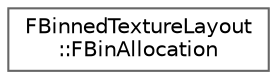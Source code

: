 digraph "Graphical Class Hierarchy"
{
 // INTERACTIVE_SVG=YES
 // LATEX_PDF_SIZE
  bgcolor="transparent";
  edge [fontname=Helvetica,fontsize=10,labelfontname=Helvetica,labelfontsize=10];
  node [fontname=Helvetica,fontsize=10,shape=box,height=0.2,width=0.4];
  rankdir="LR";
  Node0 [id="Node000000",label="FBinnedTextureLayout\l::FBinAllocation",height=0.2,width=0.4,color="grey40", fillcolor="white", style="filled",URL="$df/d4e/classFBinnedTextureLayout_1_1FBinAllocation.html",tooltip=" "];
}
